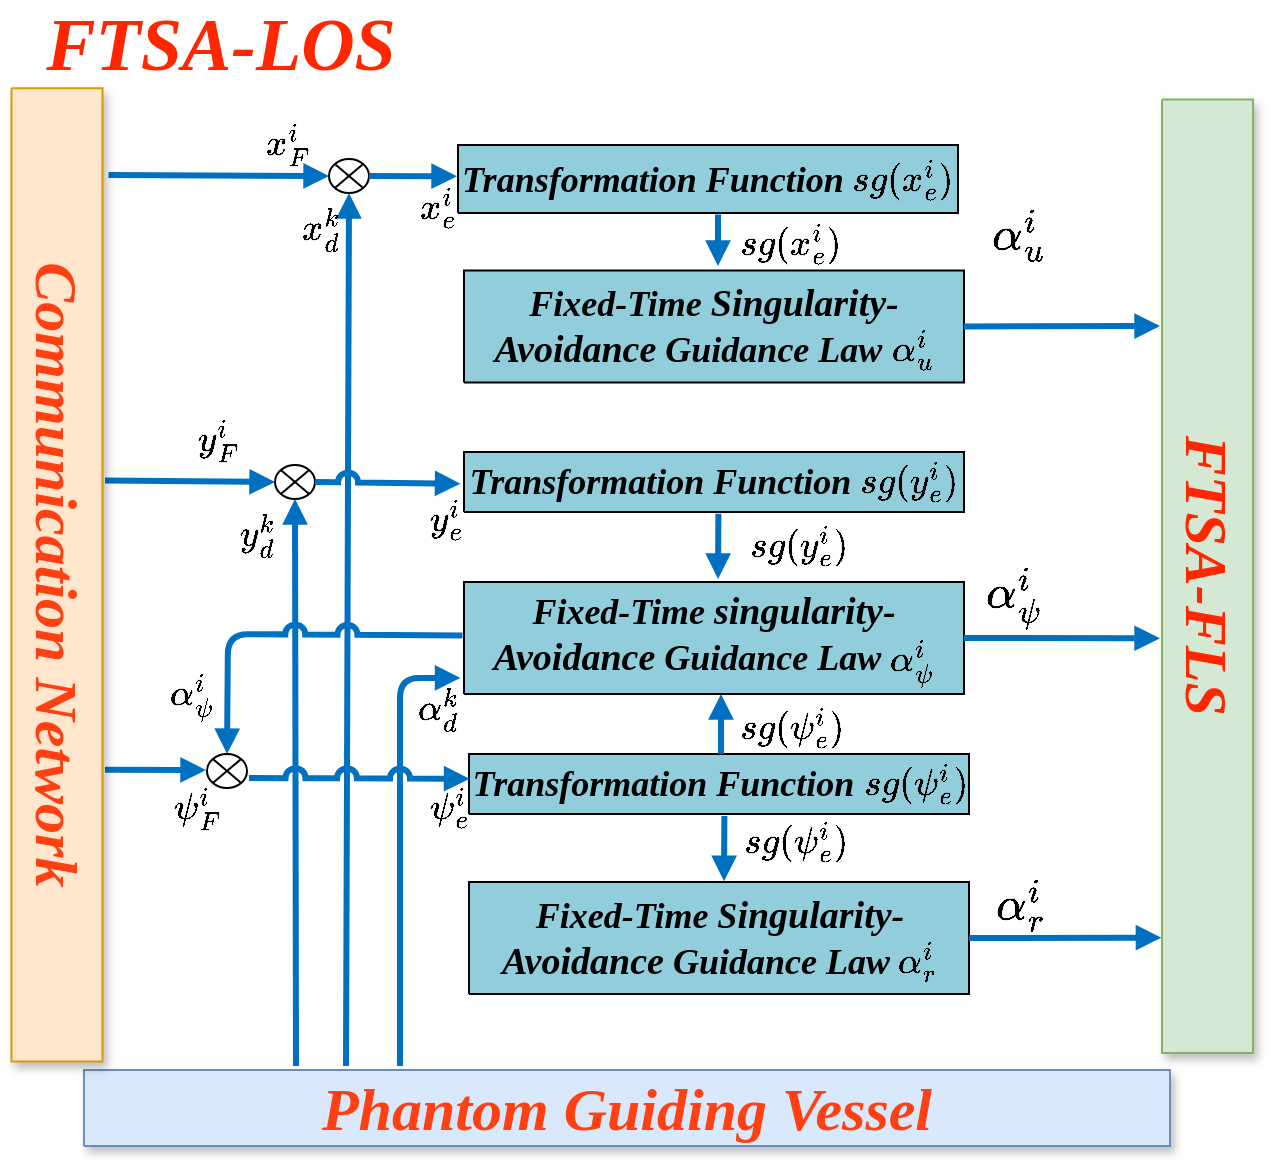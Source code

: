<mxfile version="26.2.15">
  <diagram name="第 1 页" id="GI3FFYo5OGEZDx6VCfR-">
    <mxGraphModel dx="1107" dy="1786" grid="1" gridSize="10" guides="1" tooltips="1" connect="1" arrows="1" fold="1" page="1" pageScale="1" pageWidth="1169" pageHeight="827" math="1" shadow="0">
      <root>
        <mxCell id="0" />
        <mxCell id="1" parent="0" />
        <UserObject label="&lt;span style=&quot;caret-color: rgb(255, 64, 19); color: rgb(255, 64, 19); font-family: &amp;quot;Times New Roman&amp;quot;; font-weight: 700;&quot;&gt;&lt;font style=&quot;font-size: 30px;&quot;&gt;Phantom Guiding Vessel&lt;/font&gt;&lt;/span&gt;" tags="流程图" id="OjidHEwg86gl5rYj82kp-6">
          <mxCell style="verticalAlign=middle;align=center;overflow=width;vsdxID=235;rotation=0;fillColor=#dae8fc;shape=stencil(nZBLDoAgDERP0z3SIyjew0SURgSD+Lu9kMZoXLhwN9O+tukAlrNpJg1SzDH4QW/URgNYgZTkjA4UkwJUgGXng+6DX1zLfmoymdXo17xh5zmRJ6Q42BWCfc2oJfdAr+Yv+AP9Cb7OJ3H/2JG1HNGz/84klThPVCc=);strokeColor=#6c8ebf;shadow=1;spacingTop=-1;spacingBottom=-1;spacingLeft=-1;spacingRight=-1;points=[[1,0.5,0],[0.5,0.5,0],[0.5,0,0]];labelBackgroundColor=none;rounded=0;html=1;whiteSpace=wrap;fontStyle=2" parent="1" vertex="1">
            <mxGeometry x="299" y="-228" width="543" height="38" as="geometry" />
          </mxCell>
        </UserObject>
        <UserObject label="&lt;font style=&quot;font-size: 18px;&quot; face=&quot;Times New Roman&quot;&gt;&lt;i&gt;&lt;b&gt;Transformation Function \(sg(x_e^i)\)&lt;/b&gt;&lt;/i&gt;&lt;/font&gt;" tags="流程图" id="OjidHEwg86gl5rYj82kp-11">
          <mxCell style="verticalAlign=middle;align=center;overflow=width;vsdxID=280;fillColor=#92cddc;gradientColor=none;shape=stencil(nZBLDoAgDERP0z3SIyjew0SURgSD+Lu9kMZoXLhwN9O+tukAlrNpJg1SzDH4QW/URgNYgZTkjA4UkwJUgGXng+6DX1zLfmoymdXo17xh5zmRJ6Q42BWCfc2oJfdAr+Yv+AP9Cb7OJ3H/2JG1HNGz/84klThPVCc=);strokeColor=#000000;spacingTop=-1;spacingBottom=-1;spacingLeft=-1;spacingRight=-1;points=[[1,0.5,0],[0.5,0.5,0],[0.5,0,0]];labelBackgroundColor=none;rounded=0;html=1;whiteSpace=wrap;" parent="1" vertex="1">
            <mxGeometry x="486" y="-690.5" width="250" height="34" as="geometry" />
          </mxCell>
        </UserObject>
        <UserObject label="" tags="连接线" id="OjidHEwg86gl5rYj82kp-12">
          <mxCell style="vsdxID=289;edgeStyle=none;startArrow=none;endArrow=block;startSize=5;endSize=5;strokeWidth=3;strokeColor=#0070c0;spacingTop=0;spacingBottom=0;spacingLeft=0;spacingRight=0;verticalAlign=middle;html=1;labelBackgroundColor=#FFFFFF;rounded=0;exitX=0.226;exitY=-0.031;exitDx=0;exitDy=0;exitPerimeter=0;entryX=0;entryY=0.5;entryDx=0;entryDy=0;" parent="1" target="OjidHEwg86gl5rYj82kp-182" edge="1">
            <mxGeometry relative="1" as="geometry">
              <mxPoint as="offset" />
              <Array as="points" />
              <mxPoint x="311.24" y="-675.5" as="sourcePoint" />
              <mxPoint x="400" y="-675" as="targetPoint" />
            </mxGeometry>
          </mxCell>
        </UserObject>
        <mxCell id="OjidHEwg86gl5rYj82kp-60" parent="1" vertex="1">
          <mxGeometry x="398.5" y="-563" as="geometry" />
        </mxCell>
        <mxCell id="OjidHEwg86gl5rYj82kp-62" parent="1" vertex="1">
          <mxGeometry x="400.5" y="-675" as="geometry" />
        </mxCell>
        <mxCell id="OjidHEwg86gl5rYj82kp-149" value="&lt;i style=&quot;font-weight: 400; color: rgb(255, 38, 0);&quot;&gt;&lt;b&gt;&lt;font style=&quot;font-size: 37px;&quot;&gt;FTSA-LOS&lt;/font&gt;&lt;/b&gt;&lt;/i&gt;" style="text;html=1;align=center;verticalAlign=middle;whiteSpace=wrap;rounded=0;fontFamily=Times New Roman;fontStyle=3;fontSize=14;fontColor=light-dark(#ff4013, #ededed);" parent="1" vertex="1">
          <mxGeometry x="264" y="-758" width="207" height="35" as="geometry" />
        </mxCell>
        <UserObject label="&lt;div&gt;&lt;font style=&quot;font-family: &amp;quot;Times New Roman&amp;quot;; direction: ltr; letter-spacing: 0px; line-height: 120%; opacity: 1; font-size: 30px;&quot;&gt;&lt;i style=&quot;color: light-dark(rgb(255, 38, 0), rgb(237, 237, 237));&quot;&gt;&lt;b&gt;FTSA-FLS&lt;/b&gt;&lt;/i&gt;&lt;/font&gt;&lt;/div&gt;" tags="流程图" id="OjidHEwg86gl5rYj82kp-152">
          <mxCell style="verticalAlign=middle;align=center;overflow=width;vsdxID=288;rotation=90;fillColor=#d5e8d4;shape=stencil(nZBLDoAgDERP0z3SIyjew0SURgSD+Lu9kMZoXLhwN9O+tukAlrNpJg1SzDH4QW/URgNYgZTkjA4UkwJUgGXng+6DX1zLfmoymdXo17xh5zmRJ6Q42BWCfc2oJfdAr+Yv+AP9Cb7OJ3H/2JG1HNGz/84klThPVCc=);strokeColor=#82b366;shadow=1;spacingTop=-1;spacingBottom=-1;spacingLeft=-1;spacingRight=-1;points=[[1,0.5,0],[0.5,0.5,0],[0.5,0,0]];labelBackgroundColor=none;rounded=0;html=1;whiteSpace=wrap;" parent="1" vertex="1">
            <mxGeometry x="622.41" y="-497.59" width="476.7" height="45.5" as="geometry" />
          </mxCell>
        </UserObject>
        <UserObject label="&lt;font style=&quot;font-size: 18px;&quot; face=&quot;Times New Roman&quot;&gt;&lt;i&gt;&lt;b&gt;Transformation Function \(sg(y_e^i)\)&lt;/b&gt;&lt;/i&gt;&lt;/font&gt;" tags="流程图" id="OjidHEwg86gl5rYj82kp-175">
          <mxCell style="verticalAlign=middle;align=center;overflow=width;vsdxID=280;fillColor=#92cddc;gradientColor=none;shape=stencil(nZBLDoAgDERP0z3SIyjew0SURgSD+Lu9kMZoXLhwN9O+tukAlrNpJg1SzDH4QW/URgNYgZTkjA4UkwJUgGXng+6DX1zLfmoymdXo17xh5zmRJ6Q42BWCfc2oJfdAr+Yv+AP9Cb7OJ3H/2JG1HNGz/84klThPVCc=);strokeColor=#000000;spacingTop=-1;spacingBottom=-1;spacingLeft=-1;spacingRight=-1;points=[[1,0.5,0],[0.5,0.5,0],[0.5,0,0]];labelBackgroundColor=none;rounded=0;html=1;whiteSpace=wrap;" parent="1" vertex="1">
            <mxGeometry x="489" y="-537" width="250" height="30" as="geometry" />
          </mxCell>
        </UserObject>
        <UserObject label="&lt;font style=&quot;font-size: 18px;&quot; face=&quot;Times New Roman&quot;&gt;&lt;i&gt;&lt;b&gt;Transformation Function \(sg(\psi_e^i)\)&lt;/b&gt;&lt;/i&gt;&lt;/font&gt;" tags="流程图" id="OjidHEwg86gl5rYj82kp-176">
          <mxCell style="verticalAlign=middle;align=center;overflow=width;vsdxID=280;fillColor=#92cddc;gradientColor=none;shape=stencil(nZBLDoAgDERP0z3SIyjew0SURgSD+Lu9kMZoXLhwN9O+tukAlrNpJg1SzDH4QW/URgNYgZTkjA4UkwJUgGXng+6DX1zLfmoymdXo17xh5zmRJ6Q42BWCfc2oJfdAr+Yv+AP9Cb7OJ3H/2JG1HNGz/84klThPVCc=);strokeColor=#000000;spacingTop=-1;spacingBottom=-1;spacingLeft=-1;spacingRight=-1;points=[[1,0.5,0],[0.5,0.5,0],[0.5,0,0]];labelBackgroundColor=none;rounded=0;html=1;whiteSpace=wrap;" parent="1" vertex="1">
            <mxGeometry x="491.5" y="-386" width="250" height="30" as="geometry" />
          </mxCell>
        </UserObject>
        <mxCell id="OjidHEwg86gl5rYj82kp-182" value="" style="shape=sumEllipse;perimeter=ellipsePerimeter;whiteSpace=wrap;html=1;backgroundOutline=1;" parent="1" vertex="1">
          <mxGeometry x="421.5" y="-683.5" width="20" height="17" as="geometry" />
        </mxCell>
        <mxCell id="OjidHEwg86gl5rYj82kp-188" value="" style="shape=sumEllipse;perimeter=ellipsePerimeter;whiteSpace=wrap;html=1;backgroundOutline=1;" parent="1" vertex="1">
          <mxGeometry x="394.5" y="-530.5" width="20" height="17" as="geometry" />
        </mxCell>
        <mxCell id="OjidHEwg86gl5rYj82kp-189" value="" style="shape=sumEllipse;perimeter=ellipsePerimeter;whiteSpace=wrap;html=1;backgroundOutline=1;" parent="1" vertex="1">
          <mxGeometry x="360.5" y="-386" width="20" height="17" as="geometry" />
        </mxCell>
        <UserObject label="" tags="连接线" id="OjidHEwg86gl5rYj82kp-192">
          <mxCell style="vsdxID=289;edgeStyle=none;startArrow=none;endArrow=block;startSize=5;endSize=5;strokeWidth=3;strokeColor=#0070c0;spacingTop=0;spacingBottom=0;spacingLeft=0;spacingRight=0;verticalAlign=middle;html=1;labelBackgroundColor=#FFFFFF;rounded=0;entryX=0.5;entryY=1;entryDx=0;entryDy=0;jumpStyle=arc;" parent="1" edge="1">
            <mxGeometry relative="1" as="geometry">
              <mxPoint as="offset" />
              <Array as="points" />
              <mxPoint x="430" y="-230" as="sourcePoint" />
              <mxPoint x="431.5" y="-666.5" as="targetPoint" />
            </mxGeometry>
          </mxCell>
        </UserObject>
        <UserObject label="" tags="连接线" id="OjidHEwg86gl5rYj82kp-193">
          <mxCell style="vsdxID=289;edgeStyle=none;startArrow=none;endArrow=block;startSize=5;endSize=5;strokeWidth=3;strokeColor=#0070c0;spacingTop=0;spacingBottom=0;spacingLeft=0;spacingRight=0;verticalAlign=middle;html=1;labelBackgroundColor=#FFFFFF;rounded=0;entryX=0.5;entryY=1;entryDx=0;entryDy=0;" parent="1" target="OjidHEwg86gl5rYj82kp-188" edge="1">
            <mxGeometry relative="1" as="geometry">
              <mxPoint as="offset" />
              <Array as="points" />
              <mxPoint x="405" y="-230" as="sourcePoint" />
              <mxPoint x="390" y="-480" as="targetPoint" />
            </mxGeometry>
          </mxCell>
        </UserObject>
        <UserObject label="" tags="连接线" id="OjidHEwg86gl5rYj82kp-194">
          <mxCell style="vsdxID=289;edgeStyle=none;startArrow=none;endArrow=block;startSize=5;endSize=5;strokeWidth=3;strokeColor=#0070c0;spacingTop=0;spacingBottom=0;spacingLeft=0;spacingRight=0;verticalAlign=middle;html=1;labelBackgroundColor=#FFFFFF;rounded=1;entryX=-0.007;entryY=0.856;entryDx=0;entryDy=0;entryPerimeter=0;curved=0;" parent="1" target="OjidHEwg86gl5rYj82kp-201" edge="1">
            <mxGeometry relative="1" as="geometry">
              <mxPoint as="offset" />
              <Array as="points">
                <mxPoint x="457" y="-424" />
              </Array>
              <mxPoint x="457" y="-230" as="sourcePoint" />
              <mxPoint x="560" y="-410" as="targetPoint" />
            </mxGeometry>
          </mxCell>
        </UserObject>
        <UserObject label="" tags="连接线" id="OjidHEwg86gl5rYj82kp-196">
          <mxCell style="vsdxID=289;edgeStyle=none;startArrow=none;endArrow=block;startSize=5;endSize=5;strokeWidth=3;strokeColor=#0070c0;spacingTop=0;spacingBottom=0;spacingLeft=0;spacingRight=0;verticalAlign=middle;html=1;labelBackgroundColor=#FFFFFF;rounded=0;exitX=0.226;exitY=-0.031;exitDx=0;exitDy=0;exitPerimeter=0;entryX=0;entryY=0.5;entryDx=0;entryDy=0;" parent="1" target="OjidHEwg86gl5rYj82kp-188" edge="1">
            <mxGeometry relative="1" as="geometry">
              <mxPoint as="offset" />
              <Array as="points" />
              <mxPoint x="309.5" y="-522.71" as="sourcePoint" />
              <mxPoint x="398.5" y="-522.71" as="targetPoint" />
            </mxGeometry>
          </mxCell>
        </UserObject>
        <UserObject label="" tags="连接线" id="OjidHEwg86gl5rYj82kp-197">
          <mxCell style="vsdxID=289;edgeStyle=none;startArrow=none;endArrow=block;startSize=5;endSize=5;strokeWidth=3;strokeColor=#0070c0;spacingTop=0;spacingBottom=0;spacingLeft=0;spacingRight=0;verticalAlign=middle;html=1;labelBackgroundColor=#FFFFFF;rounded=0;exitX=0.226;exitY=-0.031;exitDx=0;exitDy=0;exitPerimeter=0;" parent="1" edge="1">
            <mxGeometry relative="1" as="geometry">
              <mxPoint as="offset" />
              <Array as="points" />
              <mxPoint x="309.5" y="-378.09" as="sourcePoint" />
              <mxPoint x="360" y="-378" as="targetPoint" />
            </mxGeometry>
          </mxCell>
        </UserObject>
        <UserObject label="&lt;b&gt;&lt;i&gt;&lt;font style=&quot;font-size: 18px;&quot; face=&quot;Times New Roman&quot;&gt;Fixed-Time&amp;nbsp;&lt;/font&gt;&lt;font style=&quot;font-size: 19px;&quot; face=&quot;Times New Roman&quot;&gt;Singularity-Avoidance&lt;/font&gt;&lt;font size=&quot;4&quot; face=&quot;Times New Roman&quot;&gt;&amp;nbsp;Guidance Law \(\alpha_u^i\)&lt;/font&gt;&lt;/i&gt;&lt;/b&gt;" tags="流程图" id="OjidHEwg86gl5rYj82kp-199">
          <mxCell style="verticalAlign=middle;align=center;overflow=width;vsdxID=280;fillColor=#92cddc;gradientColor=none;shape=stencil(nZBLDoAgDERP0z3SIyjew0SURgSD+Lu9kMZoXLhwN9O+tukAlrNpJg1SzDH4QW/URgNYgZTkjA4UkwJUgGXng+6DX1zLfmoymdXo17xh5zmRJ6Q42BWCfc2oJfdAr+Yv+AP9Cb7OJ3H/2JG1HNGz/84klThPVCc=);strokeColor=#000000;spacingTop=-1;spacingBottom=-1;spacingLeft=-1;spacingRight=-1;points=[[1,0.5,0],[0.5,0.5,0],[0.5,0,0]];labelBackgroundColor=none;rounded=0;html=1;whiteSpace=wrap;" parent="1" vertex="1">
            <mxGeometry x="489" y="-627.75" width="250" height="56" as="geometry" />
          </mxCell>
        </UserObject>
        <UserObject label="&lt;b&gt;&lt;i&gt;&lt;font style=&quot;font-size: 18px;&quot; face=&quot;Times New Roman&quot;&gt;Fixed-Time S&lt;/font&gt;&lt;font style=&quot;font-size: 19px;&quot; face=&quot;Times New Roman&quot;&gt;ingularity-Avoidance&lt;/font&gt;&lt;font size=&quot;4&quot; face=&quot;Times New Roman&quot;&gt;&amp;nbsp;Guidance Law \(\alpha_r^i\)&lt;/font&gt;&lt;/i&gt;&lt;/b&gt;" tags="流程图" id="OjidHEwg86gl5rYj82kp-200">
          <mxCell style="verticalAlign=middle;align=center;overflow=width;vsdxID=280;fillColor=#92cddc;gradientColor=none;shape=stencil(nZBLDoAgDERP0z3SIyjew0SURgSD+Lu9kMZoXLhwN9O+tukAlrNpJg1SzDH4QW/URgNYgZTkjA4UkwJUgGXng+6DX1zLfmoymdXo17xh5zmRJ6Q42BWCfc2oJfdAr+Yv+AP9Cb7OJ3H/2JG1HNGz/84klThPVCc=);strokeColor=#000000;spacingTop=-1;spacingBottom=-1;spacingLeft=-1;spacingRight=-1;points=[[1,0.5,0],[0.5,0.5,0],[0.5,0,0]];labelBackgroundColor=none;rounded=0;html=1;whiteSpace=wrap;" parent="1" vertex="1">
            <mxGeometry x="491.5" y="-322" width="250" height="56" as="geometry" />
          </mxCell>
        </UserObject>
        <UserObject label="&lt;b&gt;&lt;i&gt;&lt;font style=&quot;font-size: 18px;&quot; face=&quot;Times New Roman&quot;&gt;Fixed-Time&amp;nbsp;&lt;/font&gt;&lt;font style=&quot;font-size: 19px;&quot; face=&quot;Times New Roman&quot;&gt;singularity-Avoidance&lt;/font&gt;&lt;font size=&quot;4&quot; face=&quot;Times New Roman&quot;&gt;&amp;nbsp;Guidance Law \(\alpha_\psi^i\)&lt;/font&gt;&lt;/i&gt;&lt;/b&gt;" tags="流程图" id="OjidHEwg86gl5rYj82kp-201">
          <mxCell style="verticalAlign=middle;align=center;overflow=width;vsdxID=280;fillColor=#92cddc;gradientColor=none;shape=stencil(nZBLDoAgDERP0z3SIyjew0SURgSD+Lu9kMZoXLhwN9O+tukAlrNpJg1SzDH4QW/URgNYgZTkjA4UkwJUgGXng+6DX1zLfmoymdXo17xh5zmRJ6Q42BWCfc2oJfdAr+Yv+AP9Cb7OJ3H/2JG1HNGz/84klThPVCc=);strokeColor=#000000;spacingTop=-1;spacingBottom=-1;spacingLeft=-1;spacingRight=-1;points=[[1,0.5,0],[0.5,0.5,0],[0.5,0,0]];labelBackgroundColor=none;rounded=0;html=1;whiteSpace=wrap;" parent="1" vertex="1">
            <mxGeometry x="489" y="-472" width="250" height="56" as="geometry" />
          </mxCell>
        </UserObject>
        <mxCell id="OjidHEwg86gl5rYj82kp-203" value="&lt;i style=&quot;caret-color: rgb(0, 0, 0); color: rgb(0, 0, 0); font-family: &amp;quot;Times New Roman&amp;quot;; font-size: 18px; font-variant-caps: normal; font-weight: 400; letter-spacing: normal; text-align: center; text-indent: 0px; text-transform: none; white-space: normal; word-spacing: 0px; -webkit-text-stroke-width: 0px; text-decoration: none;&quot;&gt;&lt;b&gt;&lt;span class=&quot;Apple-converted-space&quot;&gt;&amp;nbsp;&lt;/span&gt;\(x_F^i\)&lt;/b&gt;&lt;/i&gt;" style="text;whiteSpace=wrap;html=1;" parent="1" vertex="1">
          <mxGeometry x="383.25" y="-708.5" width="34.5" height="32" as="geometry" />
        </mxCell>
        <mxCell id="OjidHEwg86gl5rYj82kp-204" value="&lt;i style=&quot;caret-color: rgb(0, 0, 0); color: rgb(0, 0, 0); font-family: &amp;quot;Times New Roman&amp;quot;; font-size: 18px; font-variant-caps: normal; font-weight: 400; letter-spacing: normal; text-align: center; text-indent: 0px; text-transform: none; white-space: normal; word-spacing: 0px; -webkit-text-stroke-width: 0px; text-decoration: none;&quot;&gt;&lt;b&gt;&lt;span class=&quot;Apple-converted-space&quot;&gt;&amp;nbsp;&lt;/span&gt;\(x_d^k\)&lt;/b&gt;&lt;/i&gt;" style="text;whiteSpace=wrap;html=1;" parent="1" vertex="1">
          <mxGeometry x="400.5" y="-666.5" width="27" height="26.5" as="geometry" />
        </mxCell>
        <mxCell id="OjidHEwg86gl5rYj82kp-205" value="&lt;i style=&quot;caret-color: rgb(0, 0, 0); color: rgb(0, 0, 0); font-family: &amp;quot;Times New Roman&amp;quot;; font-size: 18px; font-variant-caps: normal; font-weight: 400; letter-spacing: normal; text-align: center; text-indent: 0px; text-transform: none; white-space: normal; word-spacing: 0px; -webkit-text-stroke-width: 0px; text-decoration: none;&quot;&gt;&lt;b&gt;&lt;span class=&quot;Apple-converted-space&quot;&gt;&amp;nbsp;&lt;/span&gt;\(y_F^i\)&lt;/b&gt;&lt;/i&gt;" style="text;whiteSpace=wrap;html=1;" parent="1" vertex="1">
          <mxGeometry x="348.5" y="-560" width="38" height="40" as="geometry" />
        </mxCell>
        <mxCell id="OjidHEwg86gl5rYj82kp-206" value="&lt;i style=&quot;caret-color: rgb(0, 0, 0); color: rgb(0, 0, 0); font-family: &amp;quot;Times New Roman&amp;quot;; font-size: 18px; font-variant-caps: normal; font-weight: 400; letter-spacing: normal; text-align: center; text-indent: 0px; text-transform: none; white-space: normal; word-spacing: 0px; -webkit-text-stroke-width: 0px; text-decoration: none;&quot;&gt;&lt;b&gt;&lt;span class=&quot;Apple-converted-space&quot;&gt;&amp;nbsp;&lt;/span&gt;\(\psi_F^i\)&lt;/b&gt;&lt;/i&gt;" style="text;whiteSpace=wrap;html=1;" parent="1" vertex="1">
          <mxGeometry x="337" y="-376" width="37.5" height="40" as="geometry" />
        </mxCell>
        <mxCell id="OjidHEwg86gl5rYj82kp-207" value="&lt;i style=&quot;caret-color: rgb(0, 0, 0); color: rgb(0, 0, 0); font-family: &amp;quot;Times New Roman&amp;quot;; font-size: 18px; font-variant-caps: normal; font-weight: 400; letter-spacing: normal; text-align: center; text-indent: 0px; text-transform: none; white-space: normal; word-spacing: 0px; -webkit-text-stroke-width: 0px; text-decoration: none;&quot;&gt;&lt;b&gt;&lt;span class=&quot;Apple-converted-space&quot;&gt;&amp;nbsp;&lt;/span&gt;\(\alpha_d^k\)&lt;/b&gt;&lt;/i&gt;" style="text;whiteSpace=wrap;html=1;" parent="1" vertex="1">
          <mxGeometry x="459" y="-426" width="38" height="40" as="geometry" />
        </mxCell>
        <mxCell id="OjidHEwg86gl5rYj82kp-208" value="&lt;i style=&quot;caret-color: rgb(0, 0, 0); color: rgb(0, 0, 0); font-family: &amp;quot;Times New Roman&amp;quot;; font-size: 18px; font-variant-caps: normal; font-weight: 400; letter-spacing: normal; text-align: center; text-indent: 0px; text-transform: none; white-space: normal; word-spacing: 0px; -webkit-text-stroke-width: 0px; text-decoration: none;&quot;&gt;&lt;b&gt;&lt;span class=&quot;Apple-converted-space&quot;&gt;&amp;nbsp;&lt;/span&gt;\(y_d^k\)&lt;/b&gt;&lt;/i&gt;" style="text;whiteSpace=wrap;html=1;" parent="1" vertex="1">
          <mxGeometry x="370" y="-513.5" width="38" height="40" as="geometry" />
        </mxCell>
        <UserObject label="" tags="连接线" id="OjidHEwg86gl5rYj82kp-210">
          <mxCell style="vsdxID=289;edgeStyle=none;startArrow=none;endArrow=block;startSize=5;endSize=5;strokeWidth=3;strokeColor=#0070c0;spacingTop=0;spacingBottom=0;spacingLeft=0;spacingRight=0;verticalAlign=middle;html=1;labelBackgroundColor=#FFFFFF;rounded=0;exitX=1;exitY=0.5;exitDx=0;exitDy=0;entryX=-0.002;entryY=0.46;entryDx=0;entryDy=0;entryPerimeter=0;" parent="1" source="OjidHEwg86gl5rYj82kp-182" target="OjidHEwg86gl5rYj82kp-11" edge="1">
            <mxGeometry relative="1" as="geometry">
              <mxPoint as="offset" />
              <Array as="points" />
              <mxPoint x="451" y="-674" as="sourcePoint" />
              <mxPoint x="489" y="-674" as="targetPoint" />
            </mxGeometry>
          </mxCell>
        </UserObject>
        <UserObject label="" tags="连接线" id="OjidHEwg86gl5rYj82kp-211">
          <mxCell style="vsdxID=289;edgeStyle=none;startArrow=none;endArrow=block;startSize=5;endSize=5;strokeWidth=3;strokeColor=#0070c0;spacingTop=0;spacingBottom=0;spacingLeft=0;spacingRight=0;verticalAlign=middle;html=1;labelBackgroundColor=#FFFFFF;rounded=0;exitX=1;exitY=0.5;exitDx=0;exitDy=0;comic=0;enumerate=0;orthogonal=0;orthogonalLoop=0;ignoreEdge=0;noJump=0;metaEdit=0;fixDash=0;deletable=1;cloneable=1;movable=1;bendable=1;backgroundOutline=0;editable=1;resizable=1;rotatable=1;locked=0;connectable=1;anchorPointDirection=1;endFill=1;jumpStyle=arc;entryX=-0.007;entryY=0.529;entryDx=0;entryDy=0;entryPerimeter=0;" parent="1" source="OjidHEwg86gl5rYj82kp-188" target="OjidHEwg86gl5rYj82kp-175" edge="1">
            <mxGeometry relative="1" as="geometry">
              <mxPoint as="offset" />
              <Array as="points" />
              <mxPoint x="403.5" y="-522.2" as="sourcePoint" />
              <mxPoint x="457" y="-522" as="targetPoint" />
            </mxGeometry>
          </mxCell>
        </UserObject>
        <UserObject label="" tags="连接线" id="OjidHEwg86gl5rYj82kp-213">
          <mxCell style="vsdxID=289;edgeStyle=none;startArrow=none;endArrow=block;startSize=5;endSize=5;strokeWidth=3;strokeColor=#0070c0;spacingTop=0;spacingBottom=0;spacingLeft=0;spacingRight=0;verticalAlign=middle;html=1;labelBackgroundColor=#FFFFFF;rounded=0;exitX=1;exitY=0.5;exitDx=0;exitDy=0;comic=0;enumerate=0;orthogonal=0;orthogonalLoop=0;ignoreEdge=0;noJump=0;metaEdit=0;fixDash=0;deletable=1;cloneable=1;movable=1;bendable=1;backgroundOutline=0;editable=1;resizable=1;rotatable=1;locked=0;connectable=1;anchorPointDirection=1;endFill=1;jumpStyle=arc;entryX=0.001;entryY=0.413;entryDx=0;entryDy=0;entryPerimeter=0;" parent="1" target="OjidHEwg86gl5rYj82kp-176" edge="1">
            <mxGeometry relative="1" as="geometry">
              <mxPoint as="offset" />
              <Array as="points" />
              <mxPoint x="381.5" y="-374" as="sourcePoint" />
              <mxPoint x="437.5" y="-374" as="targetPoint" />
            </mxGeometry>
          </mxCell>
        </UserObject>
        <UserObject label="" tags="连接线" id="OjidHEwg86gl5rYj82kp-217">
          <mxCell style="vsdxID=289;edgeStyle=none;startArrow=none;endArrow=block;startSize=5;endSize=5;strokeWidth=3;strokeColor=#0070c0;spacingTop=0;spacingBottom=0;spacingLeft=0;spacingRight=0;verticalAlign=middle;html=1;labelBackgroundColor=#FFFFFF;rounded=1;exitX=-0.003;exitY=0.478;exitDx=0;exitDy=0;exitPerimeter=0;entryX=0.5;entryY=0;entryDx=0;entryDy=0;jumpStyle=arc;curved=0;" parent="1" source="OjidHEwg86gl5rYj82kp-201" target="OjidHEwg86gl5rYj82kp-189" edge="1">
            <mxGeometry relative="1" as="geometry">
              <mxPoint as="offset" />
              <Array as="points">
                <mxPoint x="371" y="-446" />
              </Array>
              <mxPoint x="319.5" y="-512.71" as="sourcePoint" />
              <mxPoint x="392" y="-512" as="targetPoint" />
            </mxGeometry>
          </mxCell>
        </UserObject>
        <mxCell id="OjidHEwg86gl5rYj82kp-218" value="&lt;b style=&quot;caret-color: rgb(0, 0, 0); color: rgb(0, 0, 0); font-family: Helvetica; font-size: 12px; font-style: normal; font-variant-caps: normal; letter-spacing: normal; orphans: auto; text-align: center; text-indent: 0px; text-transform: none; white-space: normal; widows: auto; word-spacing: 0px; -webkit-text-stroke-width: 0px; text-decoration: none;&quot;&gt;&lt;i&gt;&lt;font face=&quot;Times New Roman&quot; size=&quot;4&quot;&gt;\(\alpha_\psi^i\)&lt;/font&gt;&lt;/i&gt;&lt;/b&gt;" style="text;whiteSpace=wrap;html=1;" parent="1" vertex="1">
          <mxGeometry x="340" y="-433" width="30" height="40" as="geometry" />
        </mxCell>
        <UserObject label="" tags="连接线" id="OjidHEwg86gl5rYj82kp-219">
          <mxCell style="vsdxID=289;edgeStyle=none;startArrow=none;endArrow=block;startSize=5;endSize=5;strokeWidth=3;strokeColor=#0070c0;spacingTop=0;spacingBottom=0;spacingLeft=0;spacingRight=0;verticalAlign=middle;html=1;labelBackgroundColor=#FFFFFF;rounded=0;exitX=0.5;exitY=1.021;exitDx=0;exitDy=0;exitPerimeter=0;" parent="1" edge="1">
            <mxGeometry relative="1" as="geometry">
              <mxPoint as="offset" />
              <Array as="points" />
              <mxPoint x="616" y="-655.786" as="sourcePoint" />
              <mxPoint x="616" y="-630" as="targetPoint" />
            </mxGeometry>
          </mxCell>
        </UserObject>
        <mxCell id="OjidHEwg86gl5rYj82kp-220" value="&lt;i style=&quot;caret-color: rgb(0, 0, 0); color: rgb(0, 0, 0); font-family: &amp;quot;Times New Roman&amp;quot;; font-size: 18px; font-variant-caps: normal; font-weight: 400; letter-spacing: normal; orphans: auto; text-align: center; text-indent: 0px; text-transform: none; white-space: normal; widows: auto; word-spacing: 0px; -webkit-text-stroke-width: 0px; text-decoration: none;&quot;&gt;&lt;b&gt;\(sg(x_e^i)\)&lt;/b&gt;&lt;/i&gt;" style="text;whiteSpace=wrap;html=1;" parent="1" vertex="1">
          <mxGeometry x="625" y="-657.75" width="60" height="30" as="geometry" />
        </mxCell>
        <mxCell id="OjidHEwg86gl5rYj82kp-221" value="&lt;i style=&quot;caret-color: rgb(0, 0, 0); color: rgb(0, 0, 0); font-family: &amp;quot;Times New Roman&amp;quot;; font-size: 18px; font-variant-caps: normal; font-weight: 400; letter-spacing: normal; text-align: center; text-indent: 0px; text-transform: none; white-space: normal; word-spacing: 0px; -webkit-text-stroke-width: 0px; text-decoration: none;&quot;&gt;&lt;b&gt;&lt;span class=&quot;Apple-converted-space&quot;&gt;&amp;nbsp;&lt;/span&gt;\(x_e^i\)&lt;/b&gt;&lt;/i&gt;" style="text;whiteSpace=wrap;html=1;" parent="1" vertex="1">
          <mxGeometry x="460" y="-676.5" width="24.5" height="25" as="geometry" />
        </mxCell>
        <mxCell id="OjidHEwg86gl5rYj82kp-222" value="&lt;i style=&quot;caret-color: rgb(0, 0, 0); color: rgb(0, 0, 0); font-family: &amp;quot;Times New Roman&amp;quot;; font-size: 18px; font-variant-caps: normal; font-weight: 400; letter-spacing: normal; text-align: center; text-indent: 0px; text-transform: none; white-space: normal; word-spacing: 0px; -webkit-text-stroke-width: 0px; text-decoration: none;&quot;&gt;&lt;b&gt;&lt;span class=&quot;Apple-converted-space&quot;&gt;&amp;nbsp;&lt;/span&gt;\(y_e^i\)&lt;/b&gt;&lt;/i&gt;" style="text;whiteSpace=wrap;html=1;" parent="1" vertex="1">
          <mxGeometry x="464.5" y="-520" width="27" height="27" as="geometry" />
        </mxCell>
        <mxCell id="OjidHEwg86gl5rYj82kp-224" value="&lt;i style=&quot;caret-color: rgb(0, 0, 0); color: rgb(0, 0, 0); font-family: &amp;quot;Times New Roman&amp;quot;; font-size: 18px; font-variant-caps: normal; font-weight: 400; letter-spacing: normal; text-align: center; text-indent: 0px; text-transform: none; white-space: normal; word-spacing: 0px; -webkit-text-stroke-width: 0px; text-decoration: none;&quot;&gt;&lt;b&gt;&lt;span class=&quot;Apple-converted-space&quot;&gt;&amp;nbsp;&lt;/span&gt;\(\psi_e^i\)&lt;/b&gt;&lt;/i&gt;" style="text;whiteSpace=wrap;html=1;" parent="1" vertex="1">
          <mxGeometry x="464.5" y="-376.5" width="38" height="40" as="geometry" />
        </mxCell>
        <UserObject label="" tags="连接线" id="OjidHEwg86gl5rYj82kp-227">
          <mxCell style="vsdxID=289;edgeStyle=none;startArrow=none;endArrow=block;startSize=5;endSize=5;strokeWidth=3;strokeColor=#0070c0;spacingTop=0;spacingBottom=0;spacingLeft=0;spacingRight=0;verticalAlign=middle;html=1;labelBackgroundColor=#FFFFFF;rounded=0;exitX=0.5;exitY=1.021;exitDx=0;exitDy=0;exitPerimeter=0;entryX=0.574;entryY=-0.034;entryDx=0;entryDy=0;entryPerimeter=0;" parent="1" edge="1">
            <mxGeometry relative="1" as="geometry">
              <mxPoint as="offset" />
              <Array as="points" />
              <mxPoint x="616.19" y="-506.1" as="sourcePoint" />
              <mxPoint x="616.0" y="-473.504" as="targetPoint" />
            </mxGeometry>
          </mxCell>
        </UserObject>
        <UserObject label="" tags="连接线" id="OjidHEwg86gl5rYj82kp-228">
          <mxCell style="vsdxID=289;edgeStyle=none;startArrow=none;endArrow=block;startSize=5;endSize=5;strokeWidth=3;strokeColor=#0070c0;spacingTop=0;spacingBottom=0;spacingLeft=0;spacingRight=0;verticalAlign=middle;html=1;labelBackgroundColor=#FFFFFF;rounded=0;exitX=0.504;exitY=-0.002;exitDx=0;exitDy=0;exitPerimeter=0;entryX=0.514;entryY=1.001;entryDx=0;entryDy=0;entryPerimeter=0;" parent="1" source="OjidHEwg86gl5rYj82kp-176" target="OjidHEwg86gl5rYj82kp-201" edge="1">
            <mxGeometry relative="1" as="geometry">
              <mxPoint as="offset" />
              <Array as="points" />
              <mxPoint x="629.19" y="-496.1" as="sourcePoint" />
              <mxPoint x="629.0" y="-463.504" as="targetPoint" />
            </mxGeometry>
          </mxCell>
        </UserObject>
        <UserObject label="" tags="连接线" id="OjidHEwg86gl5rYj82kp-229">
          <mxCell style="vsdxID=289;edgeStyle=none;startArrow=none;endArrow=block;startSize=5;endSize=5;strokeWidth=3;strokeColor=#0070c0;spacingTop=0;spacingBottom=0;spacingLeft=0;spacingRight=0;verticalAlign=middle;html=1;labelBackgroundColor=#FFFFFF;rounded=0;exitX=0.5;exitY=1.021;exitDx=0;exitDy=0;exitPerimeter=0;entryX=0.574;entryY=-0.034;entryDx=0;entryDy=0;entryPerimeter=0;" parent="1" edge="1">
            <mxGeometry relative="1" as="geometry">
              <mxPoint as="offset" />
              <Array as="points" />
              <mxPoint x="619.19" y="-355" as="sourcePoint" />
              <mxPoint x="619.0" y="-322.404" as="targetPoint" />
            </mxGeometry>
          </mxCell>
        </UserObject>
        <mxCell id="OjidHEwg86gl5rYj82kp-230" value="&lt;i style=&quot;caret-color: rgb(0, 0, 0); color: rgb(0, 0, 0); font-family: &amp;quot;Times New Roman&amp;quot;; font-size: 18px; font-variant-caps: normal; font-weight: 400; letter-spacing: normal; orphans: auto; text-align: center; text-indent: 0px; text-transform: none; white-space: normal; widows: auto; word-spacing: 0px; -webkit-text-stroke-width: 0px; text-decoration: none;&quot;&gt;&lt;b&gt;\(sg(y_e^i)\)&lt;/b&gt;&lt;/i&gt;" style="text;whiteSpace=wrap;html=1;" parent="1" vertex="1">
          <mxGeometry x="630" y="-507" width="50" height="30" as="geometry" />
        </mxCell>
        <mxCell id="OjidHEwg86gl5rYj82kp-231" value="&lt;i style=&quot;caret-color: rgb(0, 0, 0); color: rgb(0, 0, 0); font-family: &amp;quot;Times New Roman&amp;quot;; font-size: 18px; font-variant-caps: normal; font-weight: 400; letter-spacing: normal; orphans: auto; text-align: center; text-indent: 0px; text-transform: none; white-space: normal; widows: auto; word-spacing: 0px; -webkit-text-stroke-width: 0px; text-decoration: none;&quot;&gt;&lt;b&gt;\(sg(\psi_e^i)\)&lt;/b&gt;&lt;/i&gt;" style="text;whiteSpace=wrap;html=1;" parent="1" vertex="1">
          <mxGeometry x="625" y="-416.5" width="50" height="30" as="geometry" />
        </mxCell>
        <mxCell id="OjidHEwg86gl5rYj82kp-232" value="&lt;i style=&quot;caret-color: rgb(0, 0, 0); color: rgb(0, 0, 0); font-family: &amp;quot;Times New Roman&amp;quot;; font-size: 18px; font-variant-caps: normal; font-weight: 400; letter-spacing: normal; orphans: auto; text-align: center; text-indent: 0px; text-transform: none; white-space: normal; widows: auto; word-spacing: 0px; -webkit-text-stroke-width: 0px; text-decoration: none;&quot;&gt;&lt;b&gt;\(sg(\psi_e^i)\)&lt;/b&gt;&lt;/i&gt;" style="text;whiteSpace=wrap;html=1;" parent="1" vertex="1">
          <mxGeometry x="627" y="-359" width="50" height="30" as="geometry" />
        </mxCell>
        <UserObject label="" tags="连接线" id="OjidHEwg86gl5rYj82kp-233">
          <mxCell style="vsdxID=289;edgeStyle=none;startArrow=none;endArrow=block;startSize=5;endSize=5;strokeWidth=3;strokeColor=#0070c0;spacingTop=0;spacingBottom=0;spacingLeft=0;spacingRight=0;verticalAlign=middle;html=1;labelBackgroundColor=#FFFFFF;rounded=0;exitX=1;exitY=0.5;exitDx=0;exitDy=0;exitPerimeter=0;" parent="1" source="OjidHEwg86gl5rYj82kp-199" edge="1">
            <mxGeometry relative="1" as="geometry">
              <mxPoint as="offset" />
              <Array as="points" />
              <mxPoint x="740" y="-670" as="sourcePoint" />
              <mxPoint x="837" y="-600" as="targetPoint" />
            </mxGeometry>
          </mxCell>
        </UserObject>
        <UserObject label="" tags="连接线" id="OjidHEwg86gl5rYj82kp-234">
          <mxCell style="vsdxID=289;edgeStyle=none;startArrow=none;endArrow=block;startSize=5;endSize=5;strokeWidth=3;strokeColor=#0070c0;spacingTop=0;spacingBottom=0;spacingLeft=0;spacingRight=0;verticalAlign=middle;html=1;labelBackgroundColor=#FFFFFF;rounded=0;exitX=1;exitY=0.5;exitDx=0;exitDy=0;exitPerimeter=0;entryX=0.565;entryY=1.022;entryDx=0;entryDy=0;entryPerimeter=0;" parent="1" source="OjidHEwg86gl5rYj82kp-201" target="OjidHEwg86gl5rYj82kp-152" edge="1">
            <mxGeometry relative="1" as="geometry">
              <mxPoint as="offset" />
              <Array as="points" />
              <mxPoint x="739" y="-444.29" as="sourcePoint" />
              <mxPoint x="842" y="-444.29" as="targetPoint" />
            </mxGeometry>
          </mxCell>
        </UserObject>
        <UserObject label="" tags="连接线" id="OjidHEwg86gl5rYj82kp-235">
          <mxCell style="vsdxID=289;edgeStyle=none;startArrow=none;endArrow=block;startSize=5;endSize=5;strokeWidth=3;strokeColor=#0070c0;spacingTop=0;spacingBottom=0;spacingLeft=0;spacingRight=0;verticalAlign=middle;html=1;labelBackgroundColor=#FFFFFF;rounded=0;exitX=1;exitY=0.5;exitDx=0;exitDy=0;exitPerimeter=0;entryX=0.879;entryY=1.007;entryDx=0;entryDy=0;entryPerimeter=0;" parent="1" source="OjidHEwg86gl5rYj82kp-200" target="OjidHEwg86gl5rYj82kp-152" edge="1">
            <mxGeometry relative="1" as="geometry">
              <mxPoint as="offset" />
              <Array as="points" />
              <mxPoint x="739" y="-294.37" as="sourcePoint" />
              <mxPoint x="837" y="-295" as="targetPoint" />
            </mxGeometry>
          </mxCell>
        </UserObject>
        <mxCell id="OjidHEwg86gl5rYj82kp-236" value="&lt;b style=&quot;caret-color: rgb(0, 0, 0); color: rgb(0, 0, 0); font-family: Helvetica; font-style: normal; font-variant-caps: normal; letter-spacing: normal; text-align: center; text-indent: 0px; text-transform: none; white-space: normal; word-spacing: 0px; -webkit-text-stroke-width: 0px; text-decoration: none;&quot;&gt;&lt;i&gt;&lt;font face=&quot;Times New Roman&quot;&gt;&lt;span class=&quot;Apple-converted-space&quot;&gt;&amp;nbsp;&lt;/span&gt;\(\alpha_u^i\)&lt;/font&gt;&lt;/i&gt;&lt;/b&gt;" style="text;whiteSpace=wrap;html=1;fontSize=23;" parent="1" vertex="1">
          <mxGeometry x="745" y="-666.5" width="30" height="57.75" as="geometry" />
        </mxCell>
        <mxCell id="OjidHEwg86gl5rYj82kp-237" value="&lt;b style=&quot;caret-color: rgb(0, 0, 0); color: rgb(0, 0, 0); font-family: Helvetica; font-style: normal; font-variant-caps: normal; letter-spacing: normal; text-align: center; text-indent: 0px; text-transform: none; white-space: normal; word-spacing: 0px; -webkit-text-stroke-width: 0px; text-decoration: none;&quot;&gt;&lt;i&gt;&lt;font face=&quot;Times New Roman&quot;&gt;\(\alpha_\psi^i\)&lt;/font&gt;&lt;/i&gt;&lt;/b&gt;" style="text;whiteSpace=wrap;html=1;fontSize=23;" parent="1" vertex="1">
          <mxGeometry x="748" y="-487" width="30" height="30" as="geometry" />
        </mxCell>
        <mxCell id="OjidHEwg86gl5rYj82kp-238" value="&lt;b style=&quot;caret-color: rgb(0, 0, 0); color: rgb(0, 0, 0); font-family: Helvetica; font-style: normal; font-variant-caps: normal; letter-spacing: normal; text-align: center; text-indent: 0px; text-transform: none; white-space: normal; word-spacing: 0px; -webkit-text-stroke-width: 0px; text-decoration: none;&quot;&gt;&lt;i&gt;&lt;font face=&quot;Times New Roman&quot;&gt;\(\alpha_r^i\)&lt;/font&gt;&lt;/i&gt;&lt;/b&gt;" style="text;whiteSpace=wrap;html=1;fontSize=23;" parent="1" vertex="1">
          <mxGeometry x="753" y="-331" width="35" height="31" as="geometry" />
        </mxCell>
        <UserObject label="&lt;b style=&quot;caret-color: rgb(255, 64, 19); color: rgb(255, 64, 19); font-family: &amp;quot;Times New Roman&amp;quot;; font-size: 30px; font-style: italic;&quot;&gt;Communication Network&lt;/b&gt;" tags="流程图" id="vdTXVdbs_nTC0SgOGEJV-1">
          <mxCell style="verticalAlign=middle;align=center;overflow=width;vsdxID=288;rotation=90;fillColor=#ffe6cc;shape=stencil(nZBLDoAgDERP0z3SIyjew0SURgSD+Lu9kMZoXLhwN9O+tukAlrNpJg1SzDH4QW/URgNYgZTkjA4UkwJUgGXng+6DX1zLfmoymdXo17xh5zmRJ6Q42BWCfc2oJfdAr+Yv+AP9Cb7OJ3H/2JG1HNGz/84klThPVCc=);strokeColor=#d79b00;shadow=1;spacingTop=-1;spacingBottom=-1;spacingLeft=-1;spacingRight=-1;points=[[1,0.5,0],[0.5,0.5,0],[0.5,0,0]];labelBackgroundColor=none;rounded=0;html=1;whiteSpace=wrap;" parent="1" vertex="1">
            <mxGeometry x="42.19" y="-498.31" width="486.63" height="45.5" as="geometry" />
          </mxCell>
        </UserObject>
      </root>
    </mxGraphModel>
  </diagram>
</mxfile>
